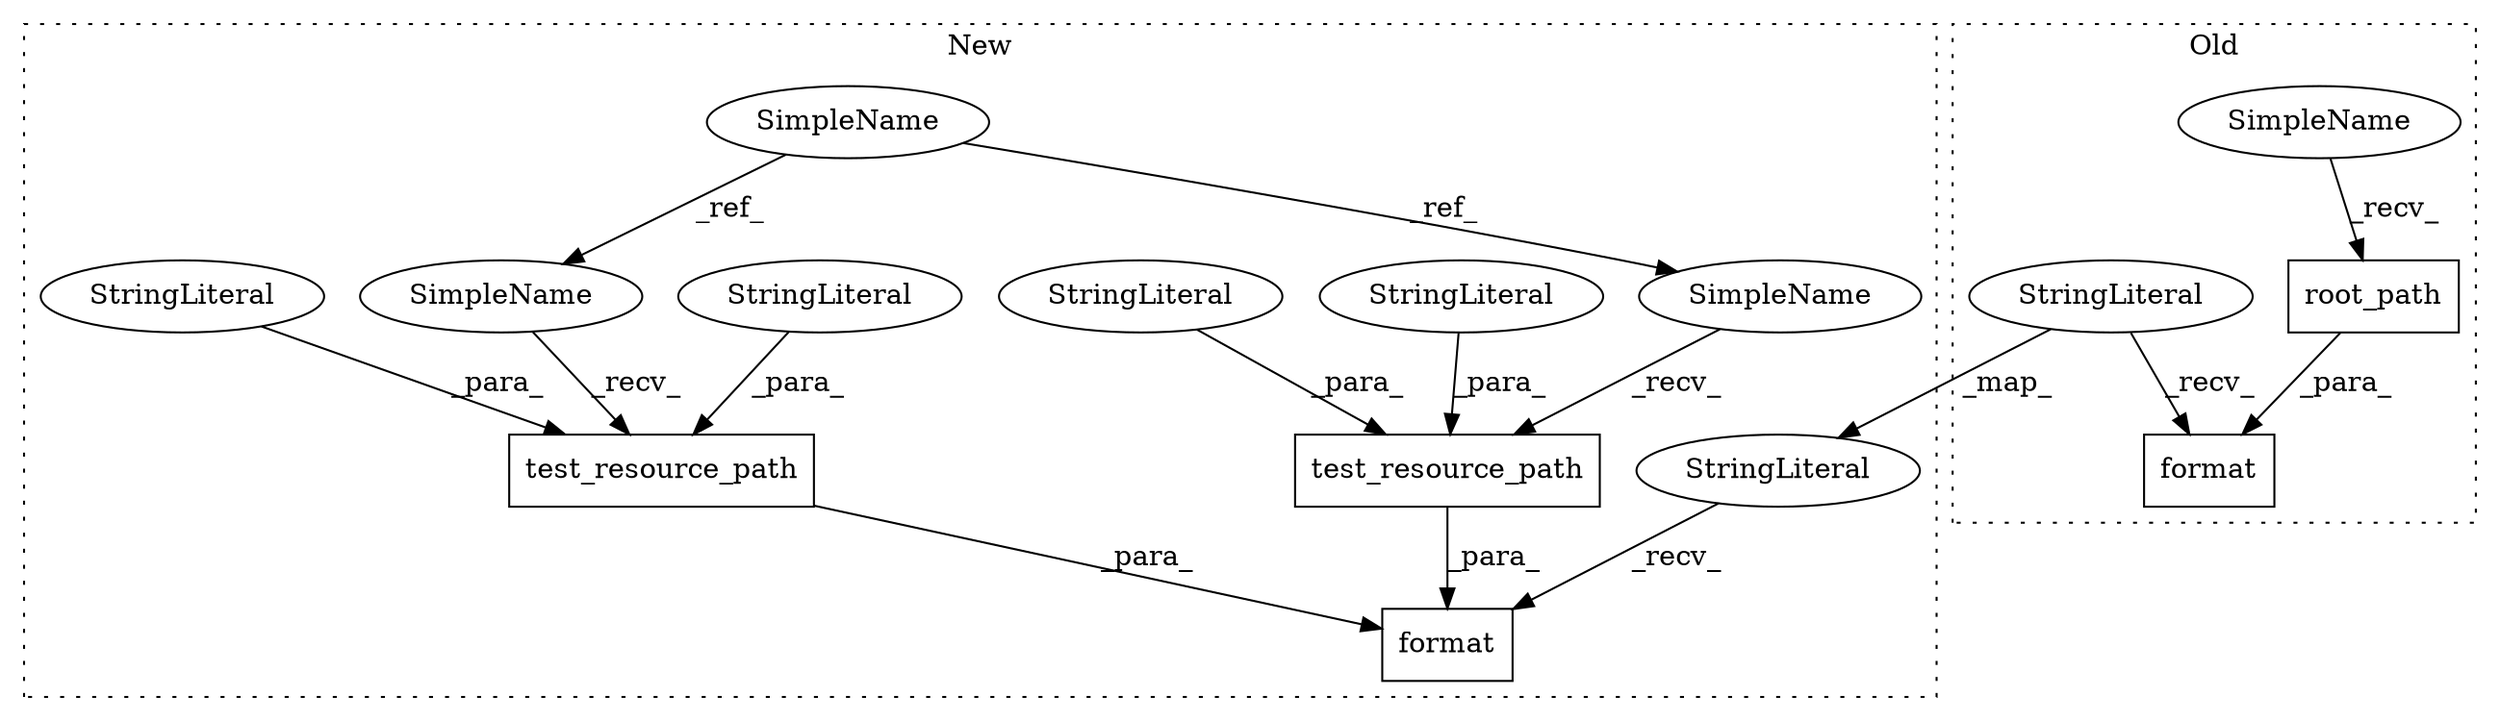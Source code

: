 digraph G {
subgraph cluster0 {
1 [label="root_path" a="32" s="1961" l="11" shape="box"];
3 [label="format" a="32" s="1943,1972" l="7,1" shape="box"];
9 [label="StringLiteral" a="45" s="1822" l="120" shape="ellipse"];
15 [label="SimpleName" a="42" s="1950" l="10" shape="ellipse"];
label = "Old";
style="dotted";
}
subgraph cluster1 {
2 [label="test_resource_path" a="32" s="1865,1915" l="19,1" shape="box"];
4 [label="format" a="32" s="1847,1978" l="7,1" shape="box"];
5 [label="test_resource_path" a="32" s="1928,1977" l="19,1" shape="box"];
6 [label="SimpleName" a="42" s="1731" l="10" shape="ellipse"];
7 [label="StringLiteral" a="45" s="1953" l="24" shape="ellipse"];
8 [label="StringLiteral" a="45" s="1825" l="21" shape="ellipse"];
10 [label="StringLiteral" a="45" s="1884" l="5" shape="ellipse"];
11 [label="StringLiteral" a="45" s="1890" l="25" shape="ellipse"];
12 [label="StringLiteral" a="45" s="1947" l="5" shape="ellipse"];
13 [label="SimpleName" a="42" s="1854" l="10" shape="ellipse"];
14 [label="SimpleName" a="42" s="1917" l="10" shape="ellipse"];
label = "New";
style="dotted";
}
1 -> 3 [label="_para_"];
2 -> 4 [label="_para_"];
5 -> 4 [label="_para_"];
6 -> 13 [label="_ref_"];
6 -> 14 [label="_ref_"];
7 -> 5 [label="_para_"];
8 -> 4 [label="_recv_"];
9 -> 8 [label="_map_"];
9 -> 3 [label="_recv_"];
10 -> 2 [label="_para_"];
11 -> 2 [label="_para_"];
12 -> 5 [label="_para_"];
13 -> 2 [label="_recv_"];
14 -> 5 [label="_recv_"];
15 -> 1 [label="_recv_"];
}